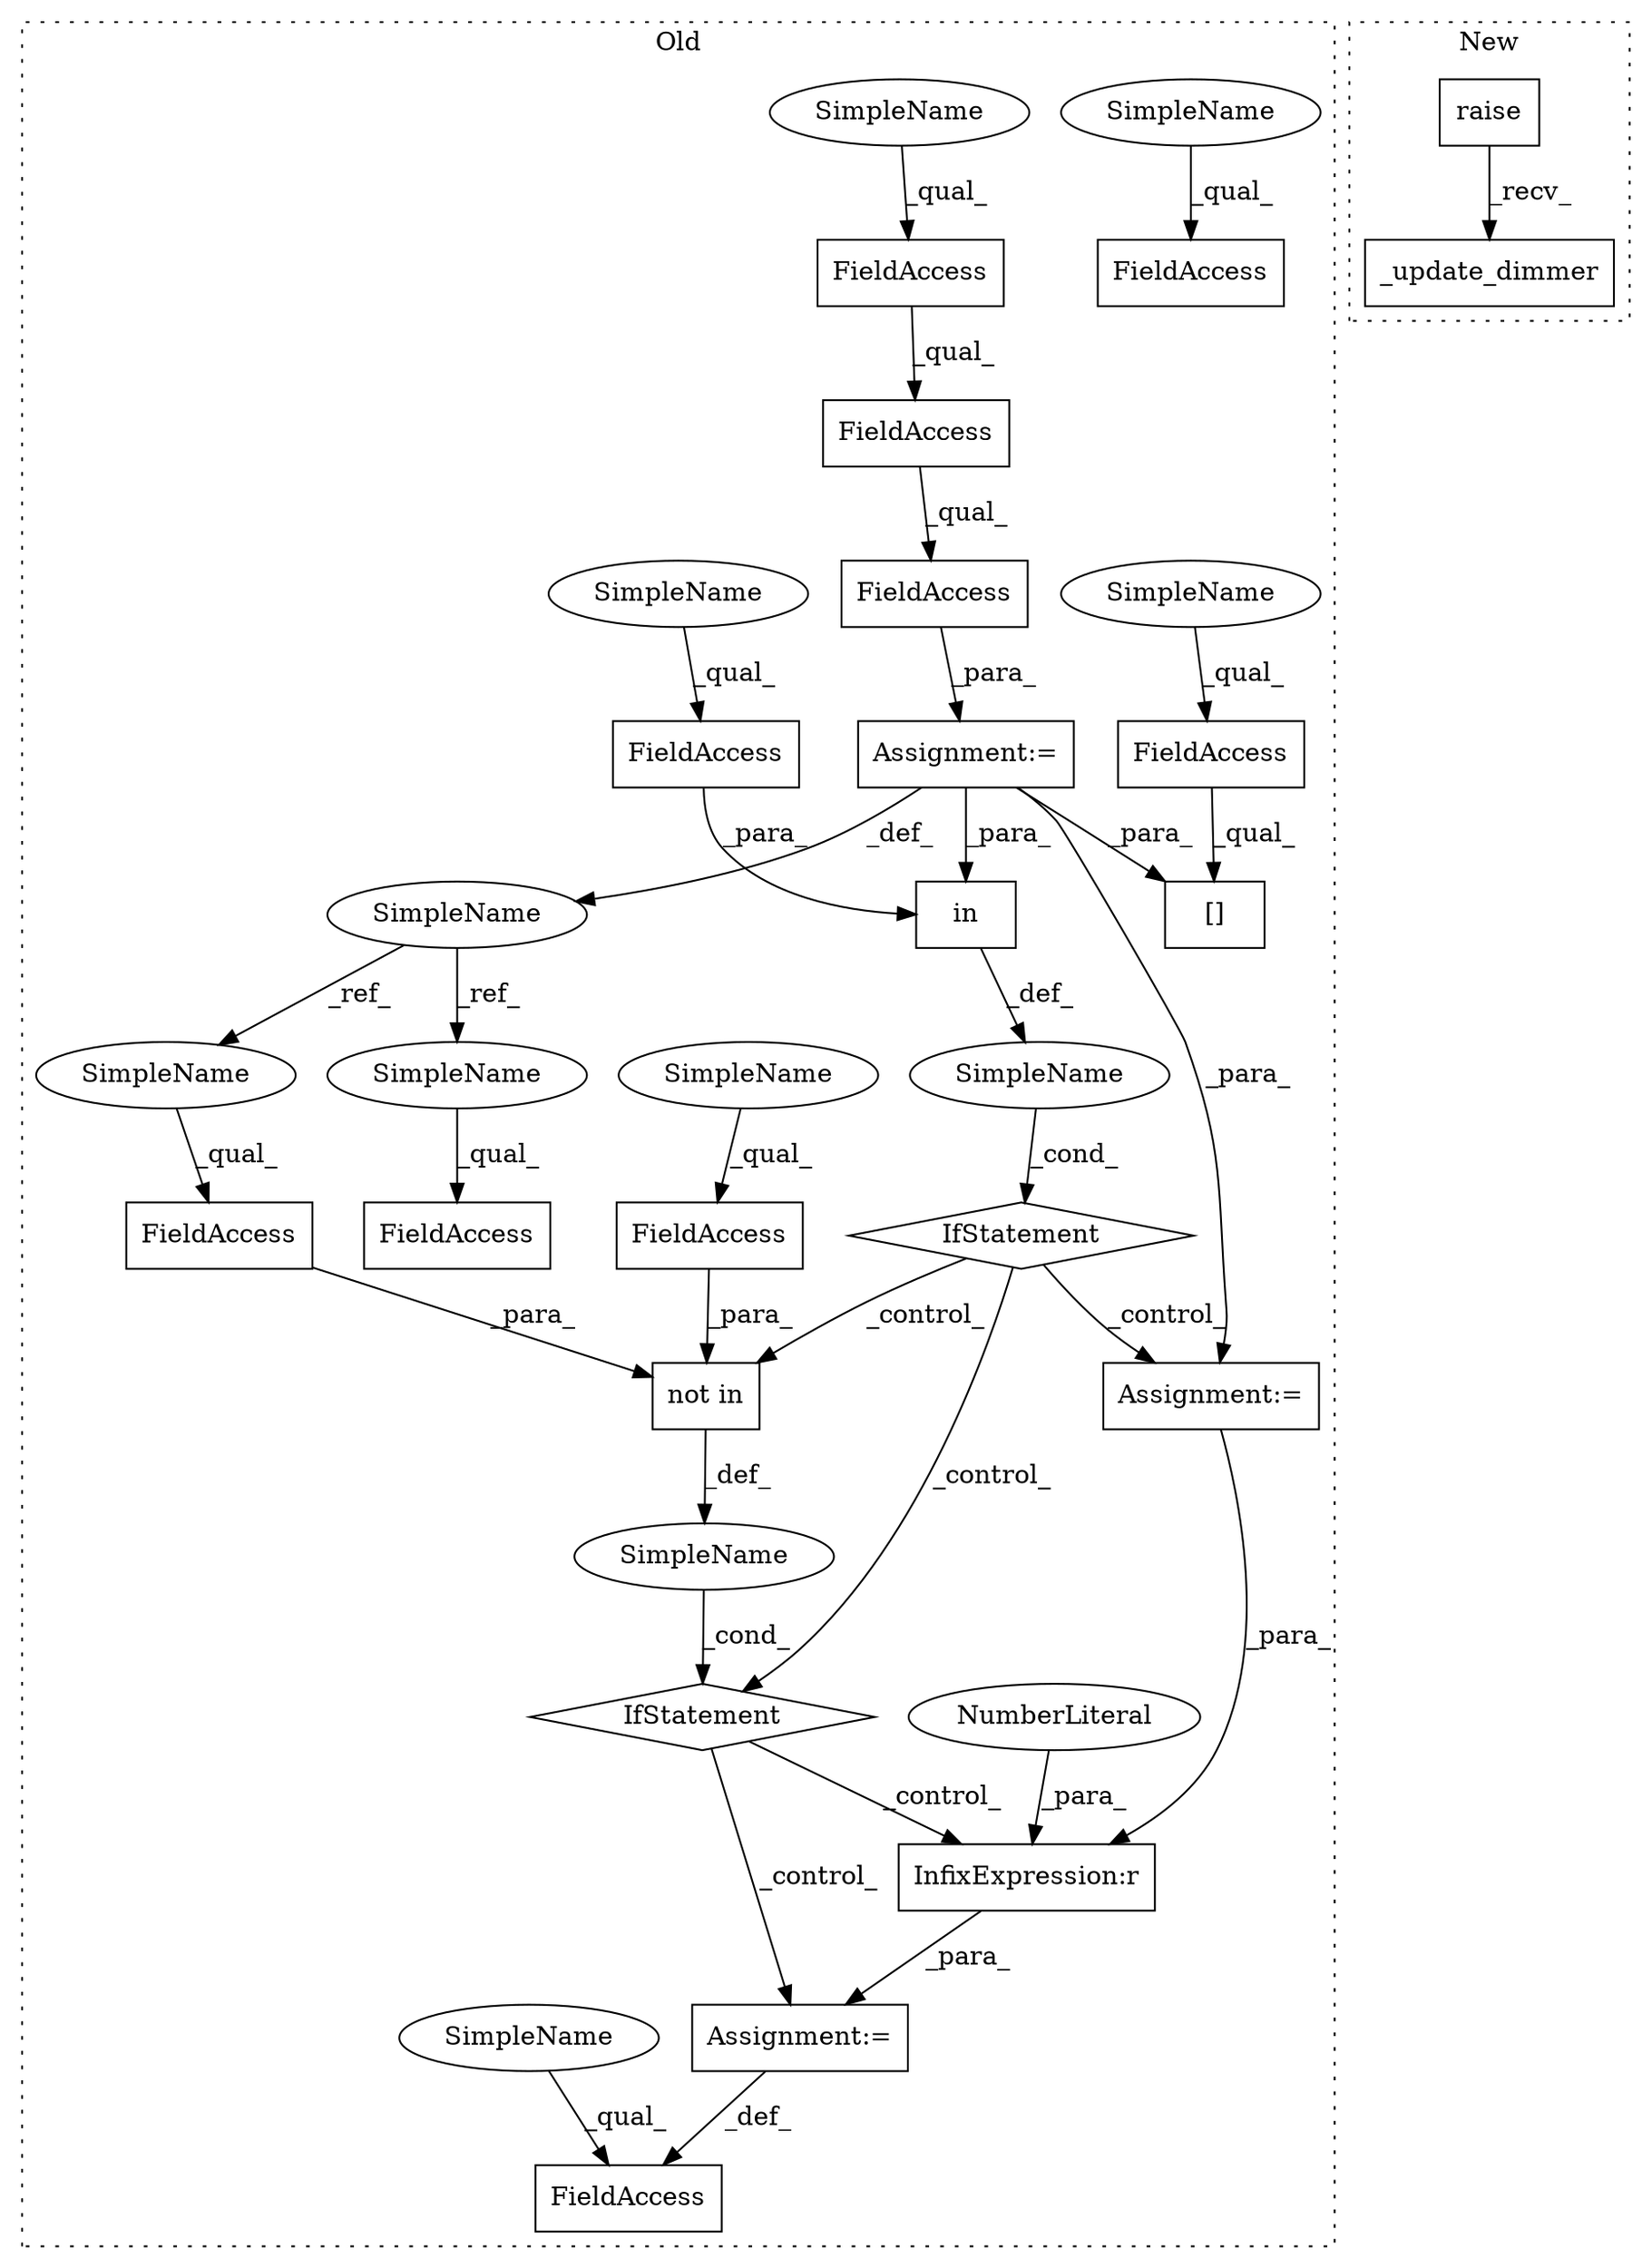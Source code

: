 digraph G {
subgraph cluster0 {
1 [label="IfStatement" a="25" s="10599,10694" l="4,2" shape="diamond"];
3 [label="SimpleName" a="42" s="" l="" shape="ellipse"];
4 [label="InfixExpression:r" a="27" s="10734" l="3" shape="box"];
5 [label="NumberLiteral" a="34" s="10737" l="1" shape="ellipse"];
6 [label="in" a="105" s="10475" l="30" shape="box"];
7 [label="SimpleName" a="42" s="" l="" shape="ellipse"];
8 [label="not in" a="108" s="10657" l="36" shape="box"];
9 [label="FieldAccess" a="22" s="10493" l="12" shape="box"];
10 [label="FieldAccess" a="22" s="10522" l="12" shape="box"];
11 [label="[]" a="2" s="10522,10549" l="13,1" shape="box"];
12 [label="FieldAccess" a="22" s="10633" l="12" shape="box"];
13 [label="FieldAccess" a="22" s="10681" l="12" shape="box"];
14 [label="FieldAccess" a="22" s="10395" l="12" shape="box"];
15 [label="FieldAccess" a="22" s="10657" l="16" shape="box"];
16 [label="SimpleName" a="42" s="10387" l="7" shape="ellipse"];
17 [label="FieldAccess" a="22" s="10610" l="15" shape="box"];
18 [label="FieldAccess" a="22" s="10706" l="11" shape="box"];
19 [label="FieldAccess" a="22" s="10395" l="18" shape="box"];
20 [label="FieldAccess" a="22" s="10395" l="25" shape="box"];
22 [label="IfStatement" a="25" s="10426,10506" l="4,2" shape="diamond"];
23 [label="Assignment:=" a="7" s="10394" l="1" shape="box"];
24 [label="Assignment:=" a="7" s="10568" l="1" shape="box"];
25 [label="Assignment:=" a="7" s="10717" l="1" shape="box"];
26 [label="SimpleName" a="42" s="10657" l="7" shape="ellipse"];
27 [label="SimpleName" a="42" s="10610" l="7" shape="ellipse"];
28 [label="SimpleName" a="42" s="10633" l="4" shape="ellipse"];
29 [label="SimpleName" a="42" s="10493" l="4" shape="ellipse"];
30 [label="SimpleName" a="42" s="10522" l="4" shape="ellipse"];
31 [label="SimpleName" a="42" s="10681" l="4" shape="ellipse"];
32 [label="SimpleName" a="42" s="10395" l="4" shape="ellipse"];
33 [label="SimpleName" a="42" s="10706" l="4" shape="ellipse"];
label = "Old";
style="dotted";
}
subgraph cluster1 {
2 [label="_update_dimmer" a="32" s="11325" l="16" shape="box"];
21 [label="raise" a="32" s="11317" l="7" shape="box"];
label = "New";
style="dotted";
}
1 -> 4 [label="_control_"];
1 -> 25 [label="_control_"];
3 -> 22 [label="_cond_"];
4 -> 25 [label="_para_"];
5 -> 4 [label="_para_"];
6 -> 3 [label="_def_"];
7 -> 1 [label="_cond_"];
8 -> 7 [label="_def_"];
9 -> 6 [label="_para_"];
10 -> 11 [label="_qual_"];
13 -> 8 [label="_para_"];
14 -> 19 [label="_qual_"];
15 -> 8 [label="_para_"];
16 -> 27 [label="_ref_"];
16 -> 26 [label="_ref_"];
19 -> 20 [label="_qual_"];
20 -> 23 [label="_para_"];
21 -> 2 [label="_recv_"];
22 -> 8 [label="_control_"];
22 -> 24 [label="_control_"];
22 -> 1 [label="_control_"];
23 -> 16 [label="_def_"];
23 -> 24 [label="_para_"];
23 -> 11 [label="_para_"];
23 -> 6 [label="_para_"];
24 -> 4 [label="_para_"];
25 -> 18 [label="_def_"];
26 -> 15 [label="_qual_"];
27 -> 17 [label="_qual_"];
28 -> 12 [label="_qual_"];
29 -> 9 [label="_qual_"];
30 -> 10 [label="_qual_"];
31 -> 13 [label="_qual_"];
32 -> 14 [label="_qual_"];
33 -> 18 [label="_qual_"];
}